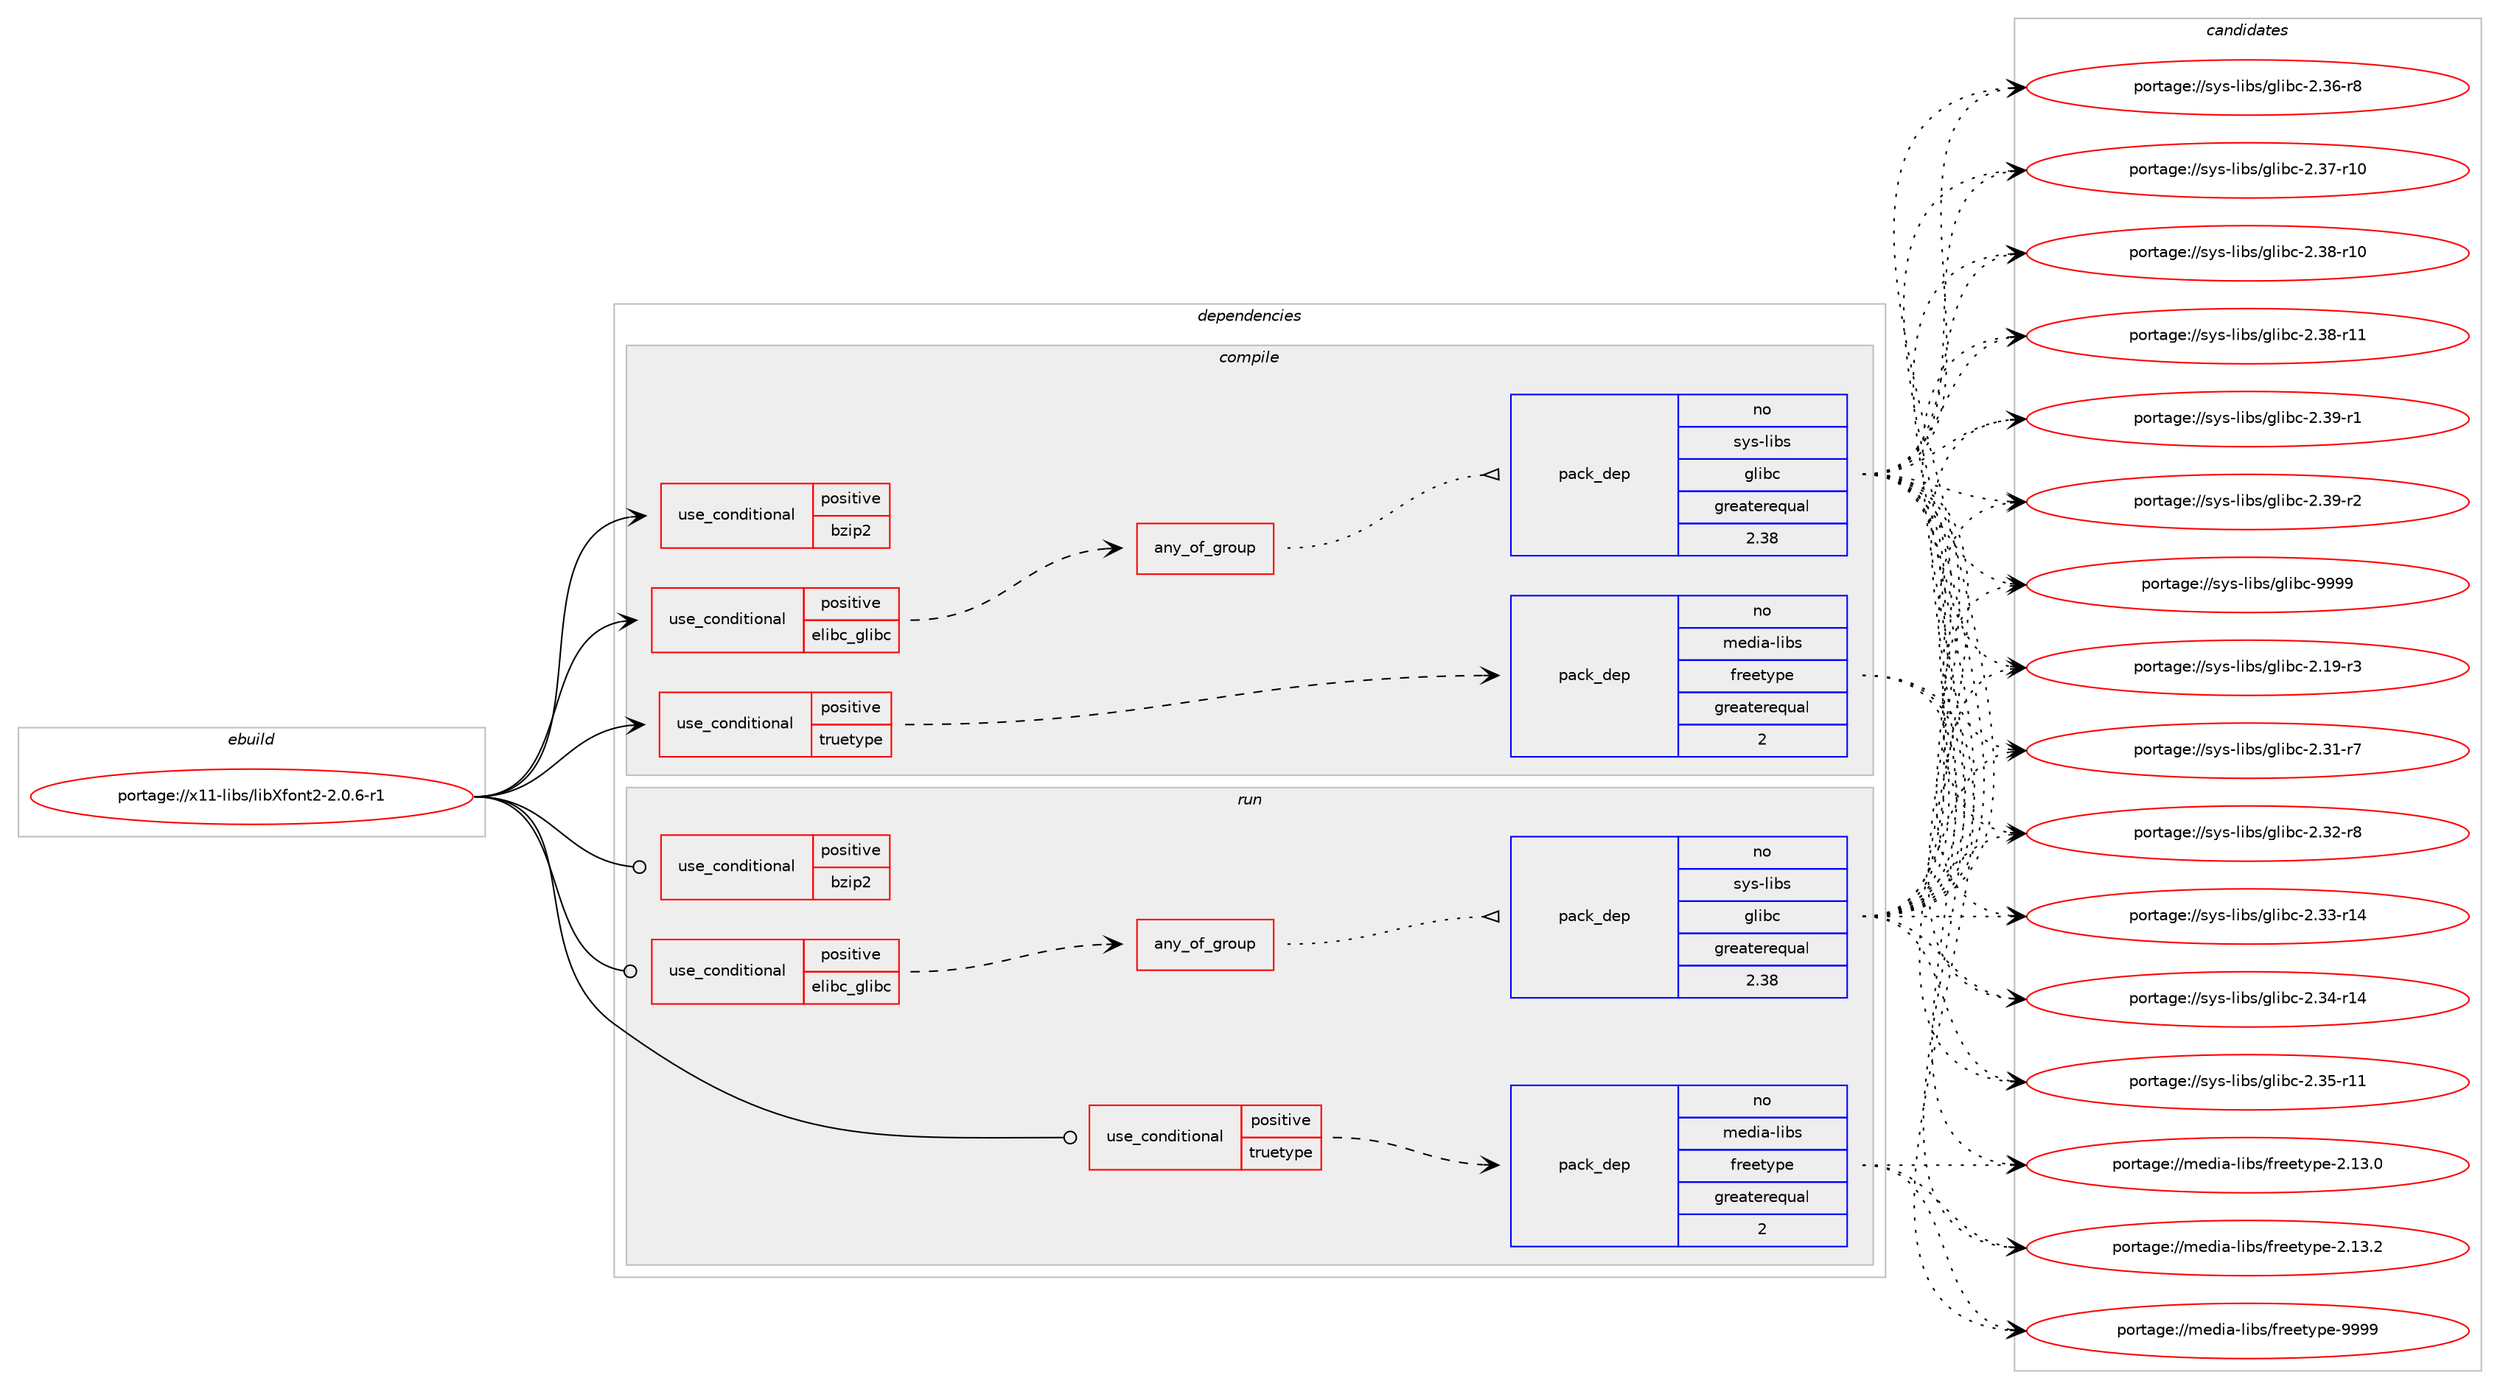 digraph prolog {

# *************
# Graph options
# *************

newrank=true;
concentrate=true;
compound=true;
graph [rankdir=LR,fontname=Helvetica,fontsize=10,ranksep=1.5];#, ranksep=2.5, nodesep=0.2];
edge  [arrowhead=vee];
node  [fontname=Helvetica,fontsize=10];

# **********
# The ebuild
# **********

subgraph cluster_leftcol {
color=gray;
rank=same;
label=<<i>ebuild</i>>;
id [label="portage://x11-libs/libXfont2-2.0.6-r1", color=red, width=4, href="../x11-libs/libXfont2-2.0.6-r1.svg"];
}

# ****************
# The dependencies
# ****************

subgraph cluster_midcol {
color=gray;
label=<<i>dependencies</i>>;
subgraph cluster_compile {
fillcolor="#eeeeee";
style=filled;
label=<<i>compile</i>>;
subgraph cond4284 {
dependency6983 [label=<<TABLE BORDER="0" CELLBORDER="1" CELLSPACING="0" CELLPADDING="4"><TR><TD ROWSPAN="3" CELLPADDING="10">use_conditional</TD></TR><TR><TD>positive</TD></TR><TR><TD>bzip2</TD></TR></TABLE>>, shape=none, color=red];
# *** BEGIN UNKNOWN DEPENDENCY TYPE (TODO) ***
# dependency6983 -> package_dependency(portage://x11-libs/libXfont2-2.0.6-r1,install,no,app-arch,bzip2,none,[,,],[],[])
# *** END UNKNOWN DEPENDENCY TYPE (TODO) ***

}
id:e -> dependency6983:w [weight=20,style="solid",arrowhead="vee"];
subgraph cond4285 {
dependency6984 [label=<<TABLE BORDER="0" CELLBORDER="1" CELLSPACING="0" CELLPADDING="4"><TR><TD ROWSPAN="3" CELLPADDING="10">use_conditional</TD></TR><TR><TD>positive</TD></TR><TR><TD>elibc_glibc</TD></TR></TABLE>>, shape=none, color=red];
subgraph any145 {
dependency6985 [label=<<TABLE BORDER="0" CELLBORDER="1" CELLSPACING="0" CELLPADDING="4"><TR><TD CELLPADDING="10">any_of_group</TD></TR></TABLE>>, shape=none, color=red];subgraph pack2544 {
dependency6986 [label=<<TABLE BORDER="0" CELLBORDER="1" CELLSPACING="0" CELLPADDING="4" WIDTH="220"><TR><TD ROWSPAN="6" CELLPADDING="30">pack_dep</TD></TR><TR><TD WIDTH="110">no</TD></TR><TR><TD>sys-libs</TD></TR><TR><TD>glibc</TD></TR><TR><TD>greaterequal</TD></TR><TR><TD>2.38</TD></TR></TABLE>>, shape=none, color=blue];
}
dependency6985:e -> dependency6986:w [weight=20,style="dotted",arrowhead="oinv"];
# *** BEGIN UNKNOWN DEPENDENCY TYPE (TODO) ***
# dependency6985 -> package_dependency(portage://x11-libs/libXfont2-2.0.6-r1,install,no,dev-libs,libbsd,none,[,,],[],[])
# *** END UNKNOWN DEPENDENCY TYPE (TODO) ***

}
dependency6984:e -> dependency6985:w [weight=20,style="dashed",arrowhead="vee"];
}
id:e -> dependency6984:w [weight=20,style="solid",arrowhead="vee"];
subgraph cond4286 {
dependency6987 [label=<<TABLE BORDER="0" CELLBORDER="1" CELLSPACING="0" CELLPADDING="4"><TR><TD ROWSPAN="3" CELLPADDING="10">use_conditional</TD></TR><TR><TD>positive</TD></TR><TR><TD>truetype</TD></TR></TABLE>>, shape=none, color=red];
subgraph pack2545 {
dependency6988 [label=<<TABLE BORDER="0" CELLBORDER="1" CELLSPACING="0" CELLPADDING="4" WIDTH="220"><TR><TD ROWSPAN="6" CELLPADDING="30">pack_dep</TD></TR><TR><TD WIDTH="110">no</TD></TR><TR><TD>media-libs</TD></TR><TR><TD>freetype</TD></TR><TR><TD>greaterequal</TD></TR><TR><TD>2</TD></TR></TABLE>>, shape=none, color=blue];
}
dependency6987:e -> dependency6988:w [weight=20,style="dashed",arrowhead="vee"];
}
id:e -> dependency6987:w [weight=20,style="solid",arrowhead="vee"];
# *** BEGIN UNKNOWN DEPENDENCY TYPE (TODO) ***
# id -> package_dependency(portage://x11-libs/libXfont2-2.0.6-r1,install,no,sys-libs,zlib,none,[,,],[],[])
# *** END UNKNOWN DEPENDENCY TYPE (TODO) ***

# *** BEGIN UNKNOWN DEPENDENCY TYPE (TODO) ***
# id -> package_dependency(portage://x11-libs/libXfont2-2.0.6-r1,install,no,x11-base,xorg-proto,none,[,,],[],[])
# *** END UNKNOWN DEPENDENCY TYPE (TODO) ***

# *** BEGIN UNKNOWN DEPENDENCY TYPE (TODO) ***
# id -> package_dependency(portage://x11-libs/libXfont2-2.0.6-r1,install,no,x11-libs,libfontenc,none,[,,],[],[])
# *** END UNKNOWN DEPENDENCY TYPE (TODO) ***

# *** BEGIN UNKNOWN DEPENDENCY TYPE (TODO) ***
# id -> package_dependency(portage://x11-libs/libXfont2-2.0.6-r1,install,no,x11-libs,xtrans,none,[,,],[],[])
# *** END UNKNOWN DEPENDENCY TYPE (TODO) ***

}
subgraph cluster_compileandrun {
fillcolor="#eeeeee";
style=filled;
label=<<i>compile and run</i>>;
}
subgraph cluster_run {
fillcolor="#eeeeee";
style=filled;
label=<<i>run</i>>;
subgraph cond4287 {
dependency6989 [label=<<TABLE BORDER="0" CELLBORDER="1" CELLSPACING="0" CELLPADDING="4"><TR><TD ROWSPAN="3" CELLPADDING="10">use_conditional</TD></TR><TR><TD>positive</TD></TR><TR><TD>bzip2</TD></TR></TABLE>>, shape=none, color=red];
# *** BEGIN UNKNOWN DEPENDENCY TYPE (TODO) ***
# dependency6989 -> package_dependency(portage://x11-libs/libXfont2-2.0.6-r1,run,no,app-arch,bzip2,none,[,,],[],[])
# *** END UNKNOWN DEPENDENCY TYPE (TODO) ***

}
id:e -> dependency6989:w [weight=20,style="solid",arrowhead="odot"];
subgraph cond4288 {
dependency6990 [label=<<TABLE BORDER="0" CELLBORDER="1" CELLSPACING="0" CELLPADDING="4"><TR><TD ROWSPAN="3" CELLPADDING="10">use_conditional</TD></TR><TR><TD>positive</TD></TR><TR><TD>elibc_glibc</TD></TR></TABLE>>, shape=none, color=red];
subgraph any146 {
dependency6991 [label=<<TABLE BORDER="0" CELLBORDER="1" CELLSPACING="0" CELLPADDING="4"><TR><TD CELLPADDING="10">any_of_group</TD></TR></TABLE>>, shape=none, color=red];subgraph pack2546 {
dependency6992 [label=<<TABLE BORDER="0" CELLBORDER="1" CELLSPACING="0" CELLPADDING="4" WIDTH="220"><TR><TD ROWSPAN="6" CELLPADDING="30">pack_dep</TD></TR><TR><TD WIDTH="110">no</TD></TR><TR><TD>sys-libs</TD></TR><TR><TD>glibc</TD></TR><TR><TD>greaterequal</TD></TR><TR><TD>2.38</TD></TR></TABLE>>, shape=none, color=blue];
}
dependency6991:e -> dependency6992:w [weight=20,style="dotted",arrowhead="oinv"];
# *** BEGIN UNKNOWN DEPENDENCY TYPE (TODO) ***
# dependency6991 -> package_dependency(portage://x11-libs/libXfont2-2.0.6-r1,run,no,dev-libs,libbsd,none,[,,],[],[])
# *** END UNKNOWN DEPENDENCY TYPE (TODO) ***

}
dependency6990:e -> dependency6991:w [weight=20,style="dashed",arrowhead="vee"];
}
id:e -> dependency6990:w [weight=20,style="solid",arrowhead="odot"];
subgraph cond4289 {
dependency6993 [label=<<TABLE BORDER="0" CELLBORDER="1" CELLSPACING="0" CELLPADDING="4"><TR><TD ROWSPAN="3" CELLPADDING="10">use_conditional</TD></TR><TR><TD>positive</TD></TR><TR><TD>truetype</TD></TR></TABLE>>, shape=none, color=red];
subgraph pack2547 {
dependency6994 [label=<<TABLE BORDER="0" CELLBORDER="1" CELLSPACING="0" CELLPADDING="4" WIDTH="220"><TR><TD ROWSPAN="6" CELLPADDING="30">pack_dep</TD></TR><TR><TD WIDTH="110">no</TD></TR><TR><TD>media-libs</TD></TR><TR><TD>freetype</TD></TR><TR><TD>greaterequal</TD></TR><TR><TD>2</TD></TR></TABLE>>, shape=none, color=blue];
}
dependency6993:e -> dependency6994:w [weight=20,style="dashed",arrowhead="vee"];
}
id:e -> dependency6993:w [weight=20,style="solid",arrowhead="odot"];
# *** BEGIN UNKNOWN DEPENDENCY TYPE (TODO) ***
# id -> package_dependency(portage://x11-libs/libXfont2-2.0.6-r1,run,no,sys-libs,zlib,none,[,,],[],[])
# *** END UNKNOWN DEPENDENCY TYPE (TODO) ***

# *** BEGIN UNKNOWN DEPENDENCY TYPE (TODO) ***
# id -> package_dependency(portage://x11-libs/libXfont2-2.0.6-r1,run,no,x11-libs,libfontenc,none,[,,],[],[])
# *** END UNKNOWN DEPENDENCY TYPE (TODO) ***

}
}

# **************
# The candidates
# **************

subgraph cluster_choices {
rank=same;
color=gray;
label=<<i>candidates</i>>;

subgraph choice2544 {
color=black;
nodesep=1;
choice115121115451081059811547103108105989945504649574511451 [label="portage://sys-libs/glibc-2.19-r3", color=red, width=4,href="../sys-libs/glibc-2.19-r3.svg"];
choice115121115451081059811547103108105989945504651494511455 [label="portage://sys-libs/glibc-2.31-r7", color=red, width=4,href="../sys-libs/glibc-2.31-r7.svg"];
choice115121115451081059811547103108105989945504651504511456 [label="portage://sys-libs/glibc-2.32-r8", color=red, width=4,href="../sys-libs/glibc-2.32-r8.svg"];
choice11512111545108105981154710310810598994550465151451144952 [label="portage://sys-libs/glibc-2.33-r14", color=red, width=4,href="../sys-libs/glibc-2.33-r14.svg"];
choice11512111545108105981154710310810598994550465152451144952 [label="portage://sys-libs/glibc-2.34-r14", color=red, width=4,href="../sys-libs/glibc-2.34-r14.svg"];
choice11512111545108105981154710310810598994550465153451144949 [label="portage://sys-libs/glibc-2.35-r11", color=red, width=4,href="../sys-libs/glibc-2.35-r11.svg"];
choice115121115451081059811547103108105989945504651544511456 [label="portage://sys-libs/glibc-2.36-r8", color=red, width=4,href="../sys-libs/glibc-2.36-r8.svg"];
choice11512111545108105981154710310810598994550465155451144948 [label="portage://sys-libs/glibc-2.37-r10", color=red, width=4,href="../sys-libs/glibc-2.37-r10.svg"];
choice11512111545108105981154710310810598994550465156451144948 [label="portage://sys-libs/glibc-2.38-r10", color=red, width=4,href="../sys-libs/glibc-2.38-r10.svg"];
choice11512111545108105981154710310810598994550465156451144949 [label="portage://sys-libs/glibc-2.38-r11", color=red, width=4,href="../sys-libs/glibc-2.38-r11.svg"];
choice115121115451081059811547103108105989945504651574511449 [label="portage://sys-libs/glibc-2.39-r1", color=red, width=4,href="../sys-libs/glibc-2.39-r1.svg"];
choice115121115451081059811547103108105989945504651574511450 [label="portage://sys-libs/glibc-2.39-r2", color=red, width=4,href="../sys-libs/glibc-2.39-r2.svg"];
choice11512111545108105981154710310810598994557575757 [label="portage://sys-libs/glibc-9999", color=red, width=4,href="../sys-libs/glibc-9999.svg"];
dependency6986:e -> choice115121115451081059811547103108105989945504649574511451:w [style=dotted,weight="100"];
dependency6986:e -> choice115121115451081059811547103108105989945504651494511455:w [style=dotted,weight="100"];
dependency6986:e -> choice115121115451081059811547103108105989945504651504511456:w [style=dotted,weight="100"];
dependency6986:e -> choice11512111545108105981154710310810598994550465151451144952:w [style=dotted,weight="100"];
dependency6986:e -> choice11512111545108105981154710310810598994550465152451144952:w [style=dotted,weight="100"];
dependency6986:e -> choice11512111545108105981154710310810598994550465153451144949:w [style=dotted,weight="100"];
dependency6986:e -> choice115121115451081059811547103108105989945504651544511456:w [style=dotted,weight="100"];
dependency6986:e -> choice11512111545108105981154710310810598994550465155451144948:w [style=dotted,weight="100"];
dependency6986:e -> choice11512111545108105981154710310810598994550465156451144948:w [style=dotted,weight="100"];
dependency6986:e -> choice11512111545108105981154710310810598994550465156451144949:w [style=dotted,weight="100"];
dependency6986:e -> choice115121115451081059811547103108105989945504651574511449:w [style=dotted,weight="100"];
dependency6986:e -> choice115121115451081059811547103108105989945504651574511450:w [style=dotted,weight="100"];
dependency6986:e -> choice11512111545108105981154710310810598994557575757:w [style=dotted,weight="100"];
}
subgraph choice2545 {
color=black;
nodesep=1;
choice1091011001059745108105981154710211410110111612111210145504649514648 [label="portage://media-libs/freetype-2.13.0", color=red, width=4,href="../media-libs/freetype-2.13.0.svg"];
choice1091011001059745108105981154710211410110111612111210145504649514650 [label="portage://media-libs/freetype-2.13.2", color=red, width=4,href="../media-libs/freetype-2.13.2.svg"];
choice109101100105974510810598115471021141011011161211121014557575757 [label="portage://media-libs/freetype-9999", color=red, width=4,href="../media-libs/freetype-9999.svg"];
dependency6988:e -> choice1091011001059745108105981154710211410110111612111210145504649514648:w [style=dotted,weight="100"];
dependency6988:e -> choice1091011001059745108105981154710211410110111612111210145504649514650:w [style=dotted,weight="100"];
dependency6988:e -> choice109101100105974510810598115471021141011011161211121014557575757:w [style=dotted,weight="100"];
}
subgraph choice2546 {
color=black;
nodesep=1;
choice115121115451081059811547103108105989945504649574511451 [label="portage://sys-libs/glibc-2.19-r3", color=red, width=4,href="../sys-libs/glibc-2.19-r3.svg"];
choice115121115451081059811547103108105989945504651494511455 [label="portage://sys-libs/glibc-2.31-r7", color=red, width=4,href="../sys-libs/glibc-2.31-r7.svg"];
choice115121115451081059811547103108105989945504651504511456 [label="portage://sys-libs/glibc-2.32-r8", color=red, width=4,href="../sys-libs/glibc-2.32-r8.svg"];
choice11512111545108105981154710310810598994550465151451144952 [label="portage://sys-libs/glibc-2.33-r14", color=red, width=4,href="../sys-libs/glibc-2.33-r14.svg"];
choice11512111545108105981154710310810598994550465152451144952 [label="portage://sys-libs/glibc-2.34-r14", color=red, width=4,href="../sys-libs/glibc-2.34-r14.svg"];
choice11512111545108105981154710310810598994550465153451144949 [label="portage://sys-libs/glibc-2.35-r11", color=red, width=4,href="../sys-libs/glibc-2.35-r11.svg"];
choice115121115451081059811547103108105989945504651544511456 [label="portage://sys-libs/glibc-2.36-r8", color=red, width=4,href="../sys-libs/glibc-2.36-r8.svg"];
choice11512111545108105981154710310810598994550465155451144948 [label="portage://sys-libs/glibc-2.37-r10", color=red, width=4,href="../sys-libs/glibc-2.37-r10.svg"];
choice11512111545108105981154710310810598994550465156451144948 [label="portage://sys-libs/glibc-2.38-r10", color=red, width=4,href="../sys-libs/glibc-2.38-r10.svg"];
choice11512111545108105981154710310810598994550465156451144949 [label="portage://sys-libs/glibc-2.38-r11", color=red, width=4,href="../sys-libs/glibc-2.38-r11.svg"];
choice115121115451081059811547103108105989945504651574511449 [label="portage://sys-libs/glibc-2.39-r1", color=red, width=4,href="../sys-libs/glibc-2.39-r1.svg"];
choice115121115451081059811547103108105989945504651574511450 [label="portage://sys-libs/glibc-2.39-r2", color=red, width=4,href="../sys-libs/glibc-2.39-r2.svg"];
choice11512111545108105981154710310810598994557575757 [label="portage://sys-libs/glibc-9999", color=red, width=4,href="../sys-libs/glibc-9999.svg"];
dependency6992:e -> choice115121115451081059811547103108105989945504649574511451:w [style=dotted,weight="100"];
dependency6992:e -> choice115121115451081059811547103108105989945504651494511455:w [style=dotted,weight="100"];
dependency6992:e -> choice115121115451081059811547103108105989945504651504511456:w [style=dotted,weight="100"];
dependency6992:e -> choice11512111545108105981154710310810598994550465151451144952:w [style=dotted,weight="100"];
dependency6992:e -> choice11512111545108105981154710310810598994550465152451144952:w [style=dotted,weight="100"];
dependency6992:e -> choice11512111545108105981154710310810598994550465153451144949:w [style=dotted,weight="100"];
dependency6992:e -> choice115121115451081059811547103108105989945504651544511456:w [style=dotted,weight="100"];
dependency6992:e -> choice11512111545108105981154710310810598994550465155451144948:w [style=dotted,weight="100"];
dependency6992:e -> choice11512111545108105981154710310810598994550465156451144948:w [style=dotted,weight="100"];
dependency6992:e -> choice11512111545108105981154710310810598994550465156451144949:w [style=dotted,weight="100"];
dependency6992:e -> choice115121115451081059811547103108105989945504651574511449:w [style=dotted,weight="100"];
dependency6992:e -> choice115121115451081059811547103108105989945504651574511450:w [style=dotted,weight="100"];
dependency6992:e -> choice11512111545108105981154710310810598994557575757:w [style=dotted,weight="100"];
}
subgraph choice2547 {
color=black;
nodesep=1;
choice1091011001059745108105981154710211410110111612111210145504649514648 [label="portage://media-libs/freetype-2.13.0", color=red, width=4,href="../media-libs/freetype-2.13.0.svg"];
choice1091011001059745108105981154710211410110111612111210145504649514650 [label="portage://media-libs/freetype-2.13.2", color=red, width=4,href="../media-libs/freetype-2.13.2.svg"];
choice109101100105974510810598115471021141011011161211121014557575757 [label="portage://media-libs/freetype-9999", color=red, width=4,href="../media-libs/freetype-9999.svg"];
dependency6994:e -> choice1091011001059745108105981154710211410110111612111210145504649514648:w [style=dotted,weight="100"];
dependency6994:e -> choice1091011001059745108105981154710211410110111612111210145504649514650:w [style=dotted,weight="100"];
dependency6994:e -> choice109101100105974510810598115471021141011011161211121014557575757:w [style=dotted,weight="100"];
}
}

}
